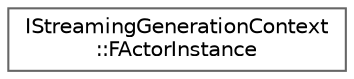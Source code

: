digraph "Graphical Class Hierarchy"
{
 // INTERACTIVE_SVG=YES
 // LATEX_PDF_SIZE
  bgcolor="transparent";
  edge [fontname=Helvetica,fontsize=10,labelfontname=Helvetica,labelfontsize=10];
  node [fontname=Helvetica,fontsize=10,shape=box,height=0.2,width=0.4];
  rankdir="LR";
  Node0 [id="Node000000",label="IStreamingGenerationContext\l::FActorInstance",height=0.2,width=0.4,color="grey40", fillcolor="white", style="filled",URL="$db/de4/structIStreamingGenerationContext_1_1FActorInstance.html",tooltip="An actor instance represents a single instanced actor in the world."];
}

